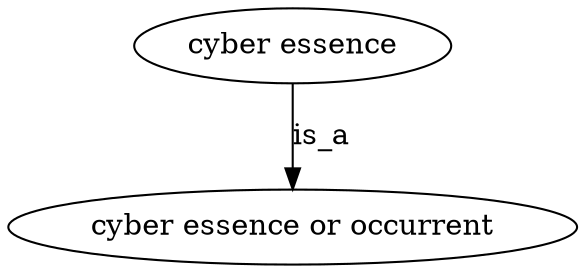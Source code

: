 digraph {
	graph [bb="0,0,272.98,123"];
	node [label="\N"];
	"cyber essence"	[height=0.5,
		label="cyber essence",
		pos="136.49,105",
		width=2.1123];
	"cyber essence or occurrent"	[height=0.5,
		pos="136.49,18",
		width=3.7913];
	"cyber essence" -> "cyber essence or occurrent"	[label=is_a,
		lp="150.49,61.5",
		pos="e,136.49,36.175 136.49,86.799 136.49,75.163 136.49,59.548 136.49,46.237"];
}
